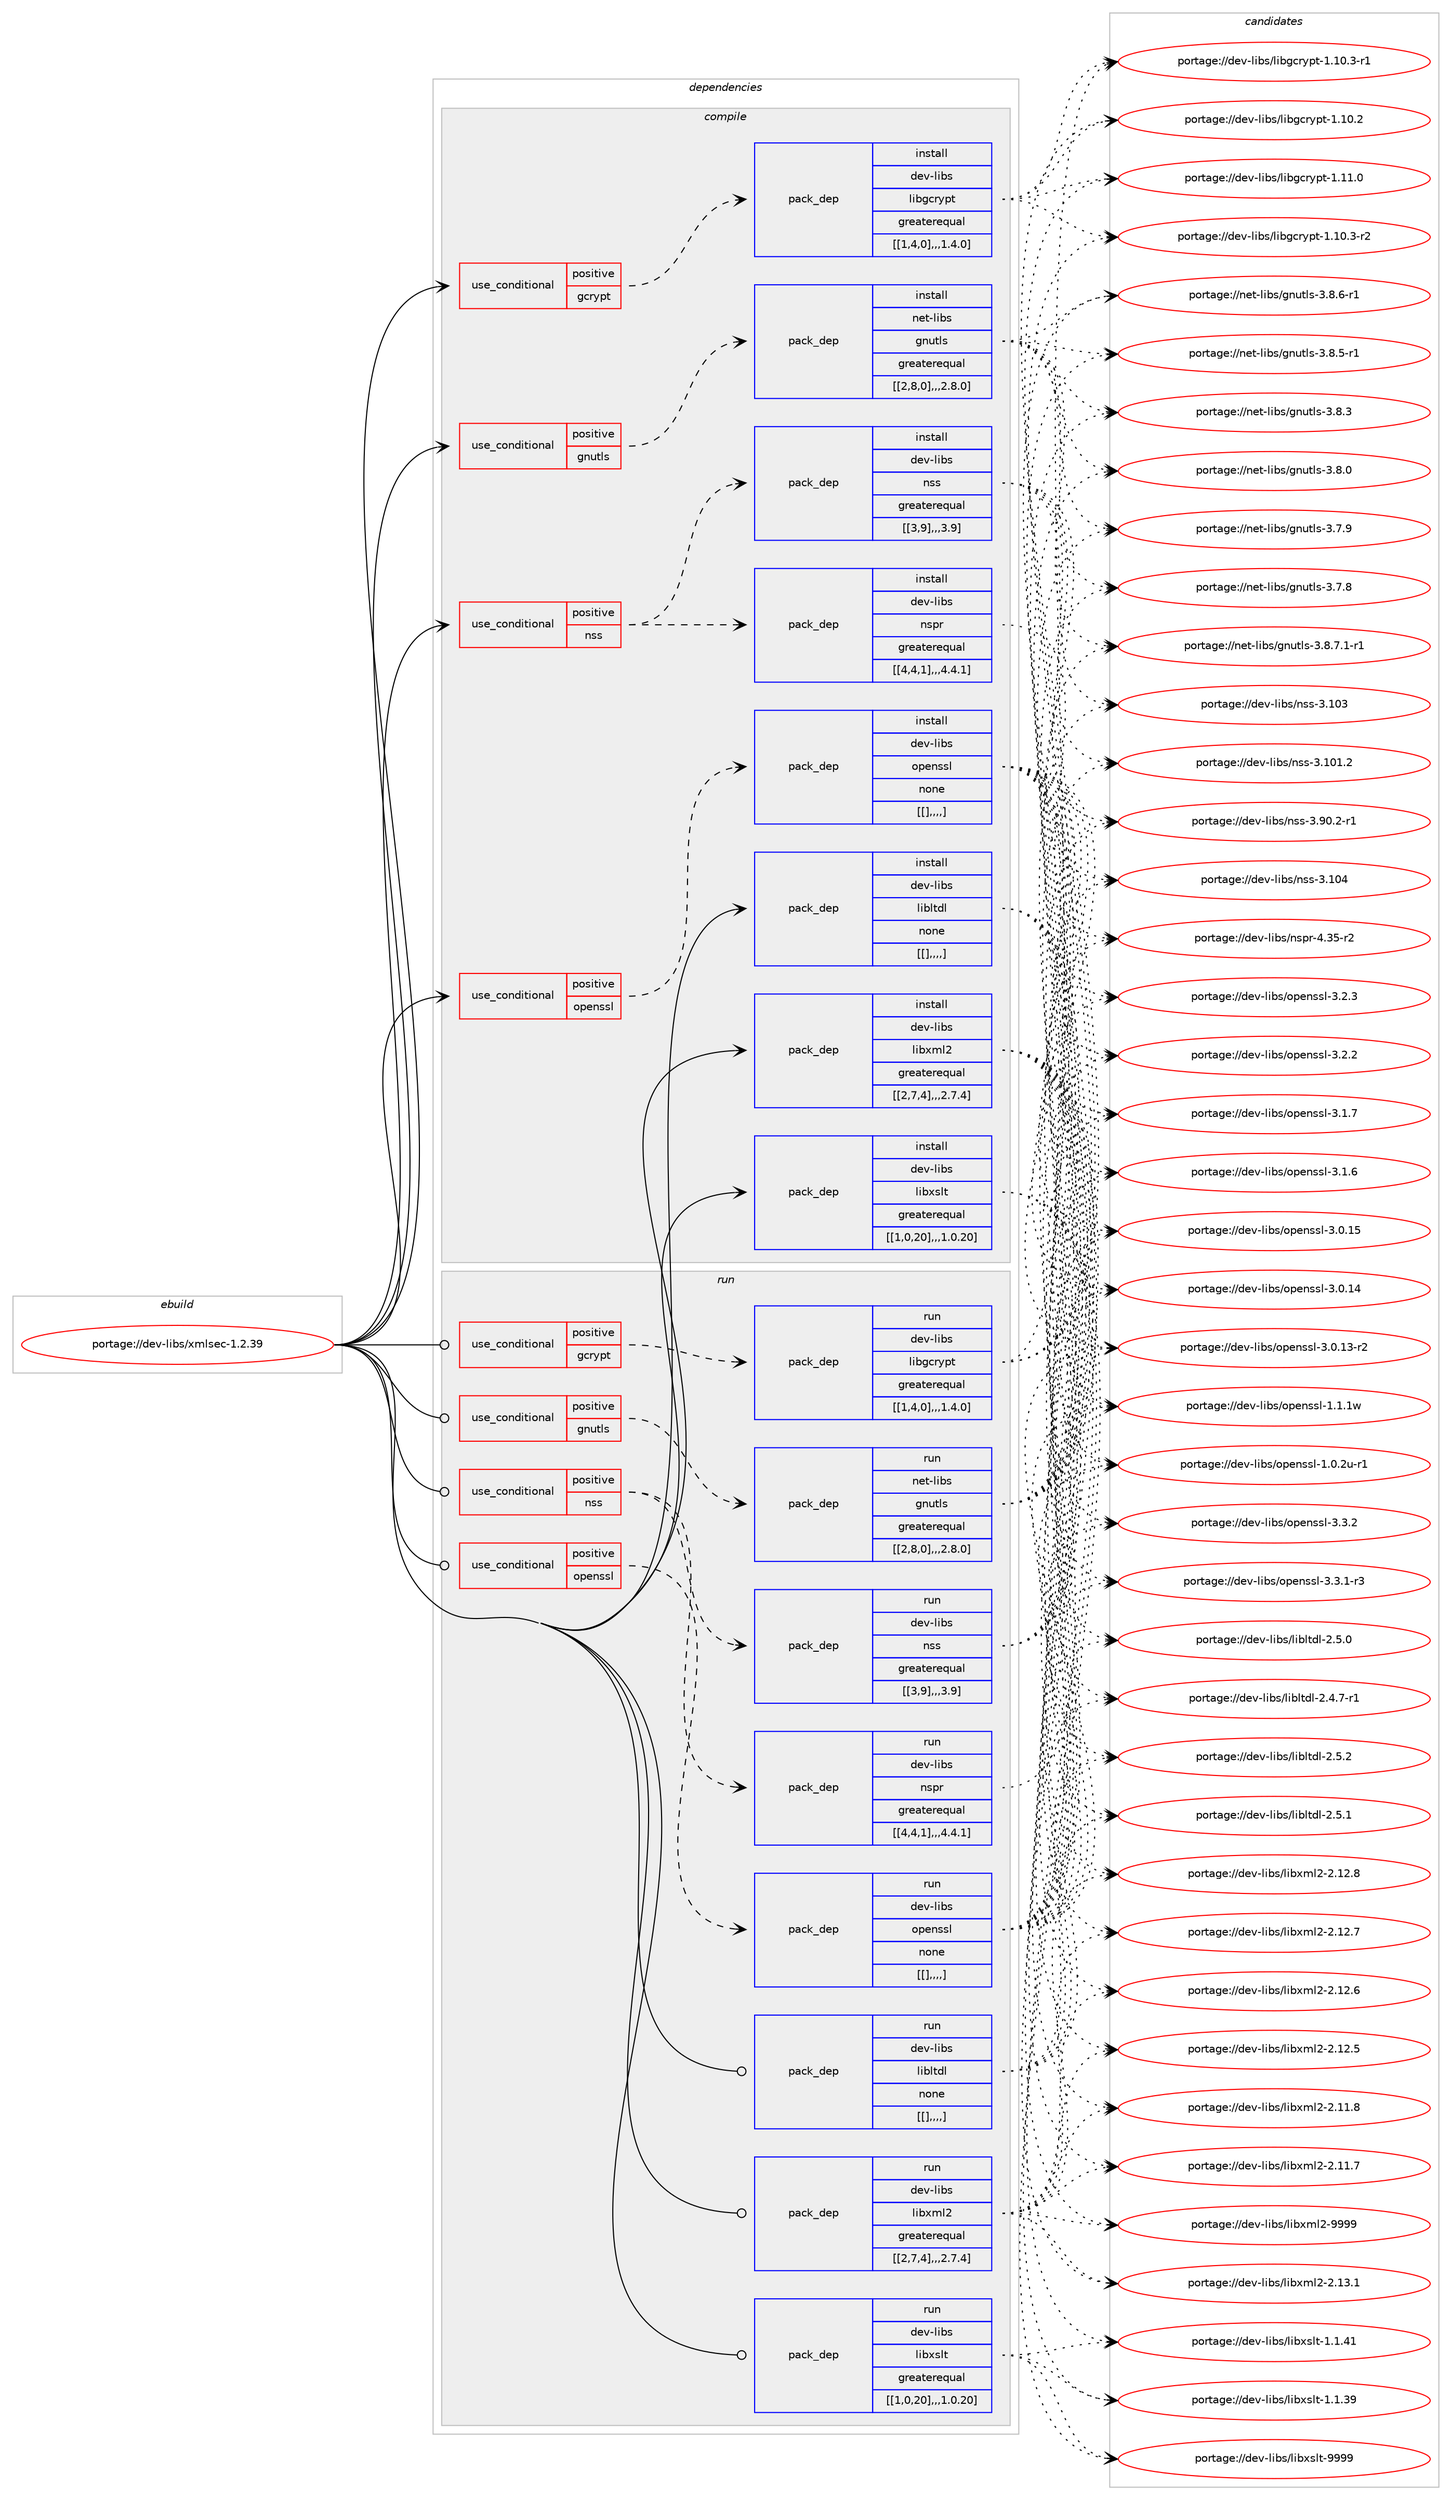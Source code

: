 digraph prolog {

# *************
# Graph options
# *************

newrank=true;
concentrate=true;
compound=true;
graph [rankdir=LR,fontname=Helvetica,fontsize=10,ranksep=1.5];#, ranksep=2.5, nodesep=0.2];
edge  [arrowhead=vee];
node  [fontname=Helvetica,fontsize=10];

# **********
# The ebuild
# **********

subgraph cluster_leftcol {
color=gray;
label=<<i>ebuild</i>>;
id [label="portage://dev-libs/xmlsec-1.2.39", color=red, width=4, href="../dev-libs/xmlsec-1.2.39.svg"];
}

# ****************
# The dependencies
# ****************

subgraph cluster_midcol {
color=gray;
label=<<i>dependencies</i>>;
subgraph cluster_compile {
fillcolor="#eeeeee";
style=filled;
label=<<i>compile</i>>;
subgraph cond29701 {
dependency117126 [label=<<TABLE BORDER="0" CELLBORDER="1" CELLSPACING="0" CELLPADDING="4"><TR><TD ROWSPAN="3" CELLPADDING="10">use_conditional</TD></TR><TR><TD>positive</TD></TR><TR><TD>gcrypt</TD></TR></TABLE>>, shape=none, color=red];
subgraph pack86261 {
dependency117127 [label=<<TABLE BORDER="0" CELLBORDER="1" CELLSPACING="0" CELLPADDING="4" WIDTH="220"><TR><TD ROWSPAN="6" CELLPADDING="30">pack_dep</TD></TR><TR><TD WIDTH="110">install</TD></TR><TR><TD>dev-libs</TD></TR><TR><TD>libgcrypt</TD></TR><TR><TD>greaterequal</TD></TR><TR><TD>[[1,4,0],,,1.4.0]</TD></TR></TABLE>>, shape=none, color=blue];
}
dependency117126:e -> dependency117127:w [weight=20,style="dashed",arrowhead="vee"];
}
id:e -> dependency117126:w [weight=20,style="solid",arrowhead="vee"];
subgraph cond29702 {
dependency117128 [label=<<TABLE BORDER="0" CELLBORDER="1" CELLSPACING="0" CELLPADDING="4"><TR><TD ROWSPAN="3" CELLPADDING="10">use_conditional</TD></TR><TR><TD>positive</TD></TR><TR><TD>gnutls</TD></TR></TABLE>>, shape=none, color=red];
subgraph pack86262 {
dependency117129 [label=<<TABLE BORDER="0" CELLBORDER="1" CELLSPACING="0" CELLPADDING="4" WIDTH="220"><TR><TD ROWSPAN="6" CELLPADDING="30">pack_dep</TD></TR><TR><TD WIDTH="110">install</TD></TR><TR><TD>net-libs</TD></TR><TR><TD>gnutls</TD></TR><TR><TD>greaterequal</TD></TR><TR><TD>[[2,8,0],,,2.8.0]</TD></TR></TABLE>>, shape=none, color=blue];
}
dependency117128:e -> dependency117129:w [weight=20,style="dashed",arrowhead="vee"];
}
id:e -> dependency117128:w [weight=20,style="solid",arrowhead="vee"];
subgraph cond29703 {
dependency117130 [label=<<TABLE BORDER="0" CELLBORDER="1" CELLSPACING="0" CELLPADDING="4"><TR><TD ROWSPAN="3" CELLPADDING="10">use_conditional</TD></TR><TR><TD>positive</TD></TR><TR><TD>nss</TD></TR></TABLE>>, shape=none, color=red];
subgraph pack86263 {
dependency117131 [label=<<TABLE BORDER="0" CELLBORDER="1" CELLSPACING="0" CELLPADDING="4" WIDTH="220"><TR><TD ROWSPAN="6" CELLPADDING="30">pack_dep</TD></TR><TR><TD WIDTH="110">install</TD></TR><TR><TD>dev-libs</TD></TR><TR><TD>nspr</TD></TR><TR><TD>greaterequal</TD></TR><TR><TD>[[4,4,1],,,4.4.1]</TD></TR></TABLE>>, shape=none, color=blue];
}
dependency117130:e -> dependency117131:w [weight=20,style="dashed",arrowhead="vee"];
subgraph pack86264 {
dependency117132 [label=<<TABLE BORDER="0" CELLBORDER="1" CELLSPACING="0" CELLPADDING="4" WIDTH="220"><TR><TD ROWSPAN="6" CELLPADDING="30">pack_dep</TD></TR><TR><TD WIDTH="110">install</TD></TR><TR><TD>dev-libs</TD></TR><TR><TD>nss</TD></TR><TR><TD>greaterequal</TD></TR><TR><TD>[[3,9],,,3.9]</TD></TR></TABLE>>, shape=none, color=blue];
}
dependency117130:e -> dependency117132:w [weight=20,style="dashed",arrowhead="vee"];
}
id:e -> dependency117130:w [weight=20,style="solid",arrowhead="vee"];
subgraph cond29704 {
dependency117133 [label=<<TABLE BORDER="0" CELLBORDER="1" CELLSPACING="0" CELLPADDING="4"><TR><TD ROWSPAN="3" CELLPADDING="10">use_conditional</TD></TR><TR><TD>positive</TD></TR><TR><TD>openssl</TD></TR></TABLE>>, shape=none, color=red];
subgraph pack86265 {
dependency117134 [label=<<TABLE BORDER="0" CELLBORDER="1" CELLSPACING="0" CELLPADDING="4" WIDTH="220"><TR><TD ROWSPAN="6" CELLPADDING="30">pack_dep</TD></TR><TR><TD WIDTH="110">install</TD></TR><TR><TD>dev-libs</TD></TR><TR><TD>openssl</TD></TR><TR><TD>none</TD></TR><TR><TD>[[],,,,]</TD></TR></TABLE>>, shape=none, color=blue];
}
dependency117133:e -> dependency117134:w [weight=20,style="dashed",arrowhead="vee"];
}
id:e -> dependency117133:w [weight=20,style="solid",arrowhead="vee"];
subgraph pack86266 {
dependency117135 [label=<<TABLE BORDER="0" CELLBORDER="1" CELLSPACING="0" CELLPADDING="4" WIDTH="220"><TR><TD ROWSPAN="6" CELLPADDING="30">pack_dep</TD></TR><TR><TD WIDTH="110">install</TD></TR><TR><TD>dev-libs</TD></TR><TR><TD>libltdl</TD></TR><TR><TD>none</TD></TR><TR><TD>[[],,,,]</TD></TR></TABLE>>, shape=none, color=blue];
}
id:e -> dependency117135:w [weight=20,style="solid",arrowhead="vee"];
subgraph pack86267 {
dependency117136 [label=<<TABLE BORDER="0" CELLBORDER="1" CELLSPACING="0" CELLPADDING="4" WIDTH="220"><TR><TD ROWSPAN="6" CELLPADDING="30">pack_dep</TD></TR><TR><TD WIDTH="110">install</TD></TR><TR><TD>dev-libs</TD></TR><TR><TD>libxml2</TD></TR><TR><TD>greaterequal</TD></TR><TR><TD>[[2,7,4],,,2.7.4]</TD></TR></TABLE>>, shape=none, color=blue];
}
id:e -> dependency117136:w [weight=20,style="solid",arrowhead="vee"];
subgraph pack86268 {
dependency117137 [label=<<TABLE BORDER="0" CELLBORDER="1" CELLSPACING="0" CELLPADDING="4" WIDTH="220"><TR><TD ROWSPAN="6" CELLPADDING="30">pack_dep</TD></TR><TR><TD WIDTH="110">install</TD></TR><TR><TD>dev-libs</TD></TR><TR><TD>libxslt</TD></TR><TR><TD>greaterequal</TD></TR><TR><TD>[[1,0,20],,,1.0.20]</TD></TR></TABLE>>, shape=none, color=blue];
}
id:e -> dependency117137:w [weight=20,style="solid",arrowhead="vee"];
}
subgraph cluster_compileandrun {
fillcolor="#eeeeee";
style=filled;
label=<<i>compile and run</i>>;
}
subgraph cluster_run {
fillcolor="#eeeeee";
style=filled;
label=<<i>run</i>>;
subgraph cond29705 {
dependency117138 [label=<<TABLE BORDER="0" CELLBORDER="1" CELLSPACING="0" CELLPADDING="4"><TR><TD ROWSPAN="3" CELLPADDING="10">use_conditional</TD></TR><TR><TD>positive</TD></TR><TR><TD>gcrypt</TD></TR></TABLE>>, shape=none, color=red];
subgraph pack86269 {
dependency117139 [label=<<TABLE BORDER="0" CELLBORDER="1" CELLSPACING="0" CELLPADDING="4" WIDTH="220"><TR><TD ROWSPAN="6" CELLPADDING="30">pack_dep</TD></TR><TR><TD WIDTH="110">run</TD></TR><TR><TD>dev-libs</TD></TR><TR><TD>libgcrypt</TD></TR><TR><TD>greaterequal</TD></TR><TR><TD>[[1,4,0],,,1.4.0]</TD></TR></TABLE>>, shape=none, color=blue];
}
dependency117138:e -> dependency117139:w [weight=20,style="dashed",arrowhead="vee"];
}
id:e -> dependency117138:w [weight=20,style="solid",arrowhead="odot"];
subgraph cond29706 {
dependency117140 [label=<<TABLE BORDER="0" CELLBORDER="1" CELLSPACING="0" CELLPADDING="4"><TR><TD ROWSPAN="3" CELLPADDING="10">use_conditional</TD></TR><TR><TD>positive</TD></TR><TR><TD>gnutls</TD></TR></TABLE>>, shape=none, color=red];
subgraph pack86270 {
dependency117141 [label=<<TABLE BORDER="0" CELLBORDER="1" CELLSPACING="0" CELLPADDING="4" WIDTH="220"><TR><TD ROWSPAN="6" CELLPADDING="30">pack_dep</TD></TR><TR><TD WIDTH="110">run</TD></TR><TR><TD>net-libs</TD></TR><TR><TD>gnutls</TD></TR><TR><TD>greaterequal</TD></TR><TR><TD>[[2,8,0],,,2.8.0]</TD></TR></TABLE>>, shape=none, color=blue];
}
dependency117140:e -> dependency117141:w [weight=20,style="dashed",arrowhead="vee"];
}
id:e -> dependency117140:w [weight=20,style="solid",arrowhead="odot"];
subgraph cond29707 {
dependency117142 [label=<<TABLE BORDER="0" CELLBORDER="1" CELLSPACING="0" CELLPADDING="4"><TR><TD ROWSPAN="3" CELLPADDING="10">use_conditional</TD></TR><TR><TD>positive</TD></TR><TR><TD>nss</TD></TR></TABLE>>, shape=none, color=red];
subgraph pack86271 {
dependency117143 [label=<<TABLE BORDER="0" CELLBORDER="1" CELLSPACING="0" CELLPADDING="4" WIDTH="220"><TR><TD ROWSPAN="6" CELLPADDING="30">pack_dep</TD></TR><TR><TD WIDTH="110">run</TD></TR><TR><TD>dev-libs</TD></TR><TR><TD>nspr</TD></TR><TR><TD>greaterequal</TD></TR><TR><TD>[[4,4,1],,,4.4.1]</TD></TR></TABLE>>, shape=none, color=blue];
}
dependency117142:e -> dependency117143:w [weight=20,style="dashed",arrowhead="vee"];
subgraph pack86272 {
dependency117144 [label=<<TABLE BORDER="0" CELLBORDER="1" CELLSPACING="0" CELLPADDING="4" WIDTH="220"><TR><TD ROWSPAN="6" CELLPADDING="30">pack_dep</TD></TR><TR><TD WIDTH="110">run</TD></TR><TR><TD>dev-libs</TD></TR><TR><TD>nss</TD></TR><TR><TD>greaterequal</TD></TR><TR><TD>[[3,9],,,3.9]</TD></TR></TABLE>>, shape=none, color=blue];
}
dependency117142:e -> dependency117144:w [weight=20,style="dashed",arrowhead="vee"];
}
id:e -> dependency117142:w [weight=20,style="solid",arrowhead="odot"];
subgraph cond29708 {
dependency117145 [label=<<TABLE BORDER="0" CELLBORDER="1" CELLSPACING="0" CELLPADDING="4"><TR><TD ROWSPAN="3" CELLPADDING="10">use_conditional</TD></TR><TR><TD>positive</TD></TR><TR><TD>openssl</TD></TR></TABLE>>, shape=none, color=red];
subgraph pack86273 {
dependency117146 [label=<<TABLE BORDER="0" CELLBORDER="1" CELLSPACING="0" CELLPADDING="4" WIDTH="220"><TR><TD ROWSPAN="6" CELLPADDING="30">pack_dep</TD></TR><TR><TD WIDTH="110">run</TD></TR><TR><TD>dev-libs</TD></TR><TR><TD>openssl</TD></TR><TR><TD>none</TD></TR><TR><TD>[[],,,,]</TD></TR></TABLE>>, shape=none, color=blue];
}
dependency117145:e -> dependency117146:w [weight=20,style="dashed",arrowhead="vee"];
}
id:e -> dependency117145:w [weight=20,style="solid",arrowhead="odot"];
subgraph pack86274 {
dependency117147 [label=<<TABLE BORDER="0" CELLBORDER="1" CELLSPACING="0" CELLPADDING="4" WIDTH="220"><TR><TD ROWSPAN="6" CELLPADDING="30">pack_dep</TD></TR><TR><TD WIDTH="110">run</TD></TR><TR><TD>dev-libs</TD></TR><TR><TD>libltdl</TD></TR><TR><TD>none</TD></TR><TR><TD>[[],,,,]</TD></TR></TABLE>>, shape=none, color=blue];
}
id:e -> dependency117147:w [weight=20,style="solid",arrowhead="odot"];
subgraph pack86275 {
dependency117148 [label=<<TABLE BORDER="0" CELLBORDER="1" CELLSPACING="0" CELLPADDING="4" WIDTH="220"><TR><TD ROWSPAN="6" CELLPADDING="30">pack_dep</TD></TR><TR><TD WIDTH="110">run</TD></TR><TR><TD>dev-libs</TD></TR><TR><TD>libxml2</TD></TR><TR><TD>greaterequal</TD></TR><TR><TD>[[2,7,4],,,2.7.4]</TD></TR></TABLE>>, shape=none, color=blue];
}
id:e -> dependency117148:w [weight=20,style="solid",arrowhead="odot"];
subgraph pack86276 {
dependency117149 [label=<<TABLE BORDER="0" CELLBORDER="1" CELLSPACING="0" CELLPADDING="4" WIDTH="220"><TR><TD ROWSPAN="6" CELLPADDING="30">pack_dep</TD></TR><TR><TD WIDTH="110">run</TD></TR><TR><TD>dev-libs</TD></TR><TR><TD>libxslt</TD></TR><TR><TD>greaterequal</TD></TR><TR><TD>[[1,0,20],,,1.0.20]</TD></TR></TABLE>>, shape=none, color=blue];
}
id:e -> dependency117149:w [weight=20,style="solid",arrowhead="odot"];
}
}

# **************
# The candidates
# **************

subgraph cluster_choices {
rank=same;
color=gray;
label=<<i>candidates</i>>;

subgraph choice86261 {
color=black;
nodesep=1;
choice100101118451081059811547108105981039911412111211645494649494648 [label="portage://dev-libs/libgcrypt-1.11.0", color=red, width=4,href="../dev-libs/libgcrypt-1.11.0.svg"];
choice1001011184510810598115471081059810399114121112116454946494846514511450 [label="portage://dev-libs/libgcrypt-1.10.3-r2", color=red, width=4,href="../dev-libs/libgcrypt-1.10.3-r2.svg"];
choice1001011184510810598115471081059810399114121112116454946494846514511449 [label="portage://dev-libs/libgcrypt-1.10.3-r1", color=red, width=4,href="../dev-libs/libgcrypt-1.10.3-r1.svg"];
choice100101118451081059811547108105981039911412111211645494649484650 [label="portage://dev-libs/libgcrypt-1.10.2", color=red, width=4,href="../dev-libs/libgcrypt-1.10.2.svg"];
dependency117127:e -> choice100101118451081059811547108105981039911412111211645494649494648:w [style=dotted,weight="100"];
dependency117127:e -> choice1001011184510810598115471081059810399114121112116454946494846514511450:w [style=dotted,weight="100"];
dependency117127:e -> choice1001011184510810598115471081059810399114121112116454946494846514511449:w [style=dotted,weight="100"];
dependency117127:e -> choice100101118451081059811547108105981039911412111211645494649484650:w [style=dotted,weight="100"];
}
subgraph choice86262 {
color=black;
nodesep=1;
choice11010111645108105981154710311011711610811545514656465546494511449 [label="portage://net-libs/gnutls-3.8.7.1-r1", color=red, width=4,href="../net-libs/gnutls-3.8.7.1-r1.svg"];
choice1101011164510810598115471031101171161081154551465646544511449 [label="portage://net-libs/gnutls-3.8.6-r1", color=red, width=4,href="../net-libs/gnutls-3.8.6-r1.svg"];
choice1101011164510810598115471031101171161081154551465646534511449 [label="portage://net-libs/gnutls-3.8.5-r1", color=red, width=4,href="../net-libs/gnutls-3.8.5-r1.svg"];
choice110101116451081059811547103110117116108115455146564651 [label="portage://net-libs/gnutls-3.8.3", color=red, width=4,href="../net-libs/gnutls-3.8.3.svg"];
choice110101116451081059811547103110117116108115455146564648 [label="portage://net-libs/gnutls-3.8.0", color=red, width=4,href="../net-libs/gnutls-3.8.0.svg"];
choice110101116451081059811547103110117116108115455146554657 [label="portage://net-libs/gnutls-3.7.9", color=red, width=4,href="../net-libs/gnutls-3.7.9.svg"];
choice110101116451081059811547103110117116108115455146554656 [label="portage://net-libs/gnutls-3.7.8", color=red, width=4,href="../net-libs/gnutls-3.7.8.svg"];
dependency117129:e -> choice11010111645108105981154710311011711610811545514656465546494511449:w [style=dotted,weight="100"];
dependency117129:e -> choice1101011164510810598115471031101171161081154551465646544511449:w [style=dotted,weight="100"];
dependency117129:e -> choice1101011164510810598115471031101171161081154551465646534511449:w [style=dotted,weight="100"];
dependency117129:e -> choice110101116451081059811547103110117116108115455146564651:w [style=dotted,weight="100"];
dependency117129:e -> choice110101116451081059811547103110117116108115455146564648:w [style=dotted,weight="100"];
dependency117129:e -> choice110101116451081059811547103110117116108115455146554657:w [style=dotted,weight="100"];
dependency117129:e -> choice110101116451081059811547103110117116108115455146554656:w [style=dotted,weight="100"];
}
subgraph choice86263 {
color=black;
nodesep=1;
choice10010111845108105981154711011511211445524651534511450 [label="portage://dev-libs/nspr-4.35-r2", color=red, width=4,href="../dev-libs/nspr-4.35-r2.svg"];
dependency117131:e -> choice10010111845108105981154711011511211445524651534511450:w [style=dotted,weight="100"];
}
subgraph choice86264 {
color=black;
nodesep=1;
choice100101118451081059811547110115115455146494852 [label="portage://dev-libs/nss-3.104", color=red, width=4,href="../dev-libs/nss-3.104.svg"];
choice100101118451081059811547110115115455146494851 [label="portage://dev-libs/nss-3.103", color=red, width=4,href="../dev-libs/nss-3.103.svg"];
choice1001011184510810598115471101151154551464948494650 [label="portage://dev-libs/nss-3.101.2", color=red, width=4,href="../dev-libs/nss-3.101.2.svg"];
choice100101118451081059811547110115115455146574846504511449 [label="portage://dev-libs/nss-3.90.2-r1", color=red, width=4,href="../dev-libs/nss-3.90.2-r1.svg"];
dependency117132:e -> choice100101118451081059811547110115115455146494852:w [style=dotted,weight="100"];
dependency117132:e -> choice100101118451081059811547110115115455146494851:w [style=dotted,weight="100"];
dependency117132:e -> choice1001011184510810598115471101151154551464948494650:w [style=dotted,weight="100"];
dependency117132:e -> choice100101118451081059811547110115115455146574846504511449:w [style=dotted,weight="100"];
}
subgraph choice86265 {
color=black;
nodesep=1;
choice100101118451081059811547111112101110115115108455146514650 [label="portage://dev-libs/openssl-3.3.2", color=red, width=4,href="../dev-libs/openssl-3.3.2.svg"];
choice1001011184510810598115471111121011101151151084551465146494511451 [label="portage://dev-libs/openssl-3.3.1-r3", color=red, width=4,href="../dev-libs/openssl-3.3.1-r3.svg"];
choice100101118451081059811547111112101110115115108455146504651 [label="portage://dev-libs/openssl-3.2.3", color=red, width=4,href="../dev-libs/openssl-3.2.3.svg"];
choice100101118451081059811547111112101110115115108455146504650 [label="portage://dev-libs/openssl-3.2.2", color=red, width=4,href="../dev-libs/openssl-3.2.2.svg"];
choice100101118451081059811547111112101110115115108455146494655 [label="portage://dev-libs/openssl-3.1.7", color=red, width=4,href="../dev-libs/openssl-3.1.7.svg"];
choice100101118451081059811547111112101110115115108455146494654 [label="portage://dev-libs/openssl-3.1.6", color=red, width=4,href="../dev-libs/openssl-3.1.6.svg"];
choice10010111845108105981154711111210111011511510845514648464953 [label="portage://dev-libs/openssl-3.0.15", color=red, width=4,href="../dev-libs/openssl-3.0.15.svg"];
choice10010111845108105981154711111210111011511510845514648464952 [label="portage://dev-libs/openssl-3.0.14", color=red, width=4,href="../dev-libs/openssl-3.0.14.svg"];
choice100101118451081059811547111112101110115115108455146484649514511450 [label="portage://dev-libs/openssl-3.0.13-r2", color=red, width=4,href="../dev-libs/openssl-3.0.13-r2.svg"];
choice100101118451081059811547111112101110115115108454946494649119 [label="portage://dev-libs/openssl-1.1.1w", color=red, width=4,href="../dev-libs/openssl-1.1.1w.svg"];
choice1001011184510810598115471111121011101151151084549464846501174511449 [label="portage://dev-libs/openssl-1.0.2u-r1", color=red, width=4,href="../dev-libs/openssl-1.0.2u-r1.svg"];
dependency117134:e -> choice100101118451081059811547111112101110115115108455146514650:w [style=dotted,weight="100"];
dependency117134:e -> choice1001011184510810598115471111121011101151151084551465146494511451:w [style=dotted,weight="100"];
dependency117134:e -> choice100101118451081059811547111112101110115115108455146504651:w [style=dotted,weight="100"];
dependency117134:e -> choice100101118451081059811547111112101110115115108455146504650:w [style=dotted,weight="100"];
dependency117134:e -> choice100101118451081059811547111112101110115115108455146494655:w [style=dotted,weight="100"];
dependency117134:e -> choice100101118451081059811547111112101110115115108455146494654:w [style=dotted,weight="100"];
dependency117134:e -> choice10010111845108105981154711111210111011511510845514648464953:w [style=dotted,weight="100"];
dependency117134:e -> choice10010111845108105981154711111210111011511510845514648464952:w [style=dotted,weight="100"];
dependency117134:e -> choice100101118451081059811547111112101110115115108455146484649514511450:w [style=dotted,weight="100"];
dependency117134:e -> choice100101118451081059811547111112101110115115108454946494649119:w [style=dotted,weight="100"];
dependency117134:e -> choice1001011184510810598115471111121011101151151084549464846501174511449:w [style=dotted,weight="100"];
}
subgraph choice86266 {
color=black;
nodesep=1;
choice10010111845108105981154710810598108116100108455046534650 [label="portage://dev-libs/libltdl-2.5.2", color=red, width=4,href="../dev-libs/libltdl-2.5.2.svg"];
choice10010111845108105981154710810598108116100108455046534649 [label="portage://dev-libs/libltdl-2.5.1", color=red, width=4,href="../dev-libs/libltdl-2.5.1.svg"];
choice10010111845108105981154710810598108116100108455046534648 [label="portage://dev-libs/libltdl-2.5.0", color=red, width=4,href="../dev-libs/libltdl-2.5.0.svg"];
choice100101118451081059811547108105981081161001084550465246554511449 [label="portage://dev-libs/libltdl-2.4.7-r1", color=red, width=4,href="../dev-libs/libltdl-2.4.7-r1.svg"];
dependency117135:e -> choice10010111845108105981154710810598108116100108455046534650:w [style=dotted,weight="100"];
dependency117135:e -> choice10010111845108105981154710810598108116100108455046534649:w [style=dotted,weight="100"];
dependency117135:e -> choice10010111845108105981154710810598108116100108455046534648:w [style=dotted,weight="100"];
dependency117135:e -> choice100101118451081059811547108105981081161001084550465246554511449:w [style=dotted,weight="100"];
}
subgraph choice86267 {
color=black;
nodesep=1;
choice10010111845108105981154710810598120109108504557575757 [label="portage://dev-libs/libxml2-9999", color=red, width=4,href="../dev-libs/libxml2-9999.svg"];
choice100101118451081059811547108105981201091085045504649514649 [label="portage://dev-libs/libxml2-2.13.1", color=red, width=4,href="../dev-libs/libxml2-2.13.1.svg"];
choice100101118451081059811547108105981201091085045504649504656 [label="portage://dev-libs/libxml2-2.12.8", color=red, width=4,href="../dev-libs/libxml2-2.12.8.svg"];
choice100101118451081059811547108105981201091085045504649504655 [label="portage://dev-libs/libxml2-2.12.7", color=red, width=4,href="../dev-libs/libxml2-2.12.7.svg"];
choice100101118451081059811547108105981201091085045504649504654 [label="portage://dev-libs/libxml2-2.12.6", color=red, width=4,href="../dev-libs/libxml2-2.12.6.svg"];
choice100101118451081059811547108105981201091085045504649504653 [label="portage://dev-libs/libxml2-2.12.5", color=red, width=4,href="../dev-libs/libxml2-2.12.5.svg"];
choice100101118451081059811547108105981201091085045504649494656 [label="portage://dev-libs/libxml2-2.11.8", color=red, width=4,href="../dev-libs/libxml2-2.11.8.svg"];
choice100101118451081059811547108105981201091085045504649494655 [label="portage://dev-libs/libxml2-2.11.7", color=red, width=4,href="../dev-libs/libxml2-2.11.7.svg"];
dependency117136:e -> choice10010111845108105981154710810598120109108504557575757:w [style=dotted,weight="100"];
dependency117136:e -> choice100101118451081059811547108105981201091085045504649514649:w [style=dotted,weight="100"];
dependency117136:e -> choice100101118451081059811547108105981201091085045504649504656:w [style=dotted,weight="100"];
dependency117136:e -> choice100101118451081059811547108105981201091085045504649504655:w [style=dotted,weight="100"];
dependency117136:e -> choice100101118451081059811547108105981201091085045504649504654:w [style=dotted,weight="100"];
dependency117136:e -> choice100101118451081059811547108105981201091085045504649504653:w [style=dotted,weight="100"];
dependency117136:e -> choice100101118451081059811547108105981201091085045504649494656:w [style=dotted,weight="100"];
dependency117136:e -> choice100101118451081059811547108105981201091085045504649494655:w [style=dotted,weight="100"];
}
subgraph choice86268 {
color=black;
nodesep=1;
choice100101118451081059811547108105981201151081164557575757 [label="portage://dev-libs/libxslt-9999", color=red, width=4,href="../dev-libs/libxslt-9999.svg"];
choice1001011184510810598115471081059812011510811645494649465249 [label="portage://dev-libs/libxslt-1.1.41", color=red, width=4,href="../dev-libs/libxslt-1.1.41.svg"];
choice1001011184510810598115471081059812011510811645494649465157 [label="portage://dev-libs/libxslt-1.1.39", color=red, width=4,href="../dev-libs/libxslt-1.1.39.svg"];
dependency117137:e -> choice100101118451081059811547108105981201151081164557575757:w [style=dotted,weight="100"];
dependency117137:e -> choice1001011184510810598115471081059812011510811645494649465249:w [style=dotted,weight="100"];
dependency117137:e -> choice1001011184510810598115471081059812011510811645494649465157:w [style=dotted,weight="100"];
}
subgraph choice86269 {
color=black;
nodesep=1;
choice100101118451081059811547108105981039911412111211645494649494648 [label="portage://dev-libs/libgcrypt-1.11.0", color=red, width=4,href="../dev-libs/libgcrypt-1.11.0.svg"];
choice1001011184510810598115471081059810399114121112116454946494846514511450 [label="portage://dev-libs/libgcrypt-1.10.3-r2", color=red, width=4,href="../dev-libs/libgcrypt-1.10.3-r2.svg"];
choice1001011184510810598115471081059810399114121112116454946494846514511449 [label="portage://dev-libs/libgcrypt-1.10.3-r1", color=red, width=4,href="../dev-libs/libgcrypt-1.10.3-r1.svg"];
choice100101118451081059811547108105981039911412111211645494649484650 [label="portage://dev-libs/libgcrypt-1.10.2", color=red, width=4,href="../dev-libs/libgcrypt-1.10.2.svg"];
dependency117139:e -> choice100101118451081059811547108105981039911412111211645494649494648:w [style=dotted,weight="100"];
dependency117139:e -> choice1001011184510810598115471081059810399114121112116454946494846514511450:w [style=dotted,weight="100"];
dependency117139:e -> choice1001011184510810598115471081059810399114121112116454946494846514511449:w [style=dotted,weight="100"];
dependency117139:e -> choice100101118451081059811547108105981039911412111211645494649484650:w [style=dotted,weight="100"];
}
subgraph choice86270 {
color=black;
nodesep=1;
choice11010111645108105981154710311011711610811545514656465546494511449 [label="portage://net-libs/gnutls-3.8.7.1-r1", color=red, width=4,href="../net-libs/gnutls-3.8.7.1-r1.svg"];
choice1101011164510810598115471031101171161081154551465646544511449 [label="portage://net-libs/gnutls-3.8.6-r1", color=red, width=4,href="../net-libs/gnutls-3.8.6-r1.svg"];
choice1101011164510810598115471031101171161081154551465646534511449 [label="portage://net-libs/gnutls-3.8.5-r1", color=red, width=4,href="../net-libs/gnutls-3.8.5-r1.svg"];
choice110101116451081059811547103110117116108115455146564651 [label="portage://net-libs/gnutls-3.8.3", color=red, width=4,href="../net-libs/gnutls-3.8.3.svg"];
choice110101116451081059811547103110117116108115455146564648 [label="portage://net-libs/gnutls-3.8.0", color=red, width=4,href="../net-libs/gnutls-3.8.0.svg"];
choice110101116451081059811547103110117116108115455146554657 [label="portage://net-libs/gnutls-3.7.9", color=red, width=4,href="../net-libs/gnutls-3.7.9.svg"];
choice110101116451081059811547103110117116108115455146554656 [label="portage://net-libs/gnutls-3.7.8", color=red, width=4,href="../net-libs/gnutls-3.7.8.svg"];
dependency117141:e -> choice11010111645108105981154710311011711610811545514656465546494511449:w [style=dotted,weight="100"];
dependency117141:e -> choice1101011164510810598115471031101171161081154551465646544511449:w [style=dotted,weight="100"];
dependency117141:e -> choice1101011164510810598115471031101171161081154551465646534511449:w [style=dotted,weight="100"];
dependency117141:e -> choice110101116451081059811547103110117116108115455146564651:w [style=dotted,weight="100"];
dependency117141:e -> choice110101116451081059811547103110117116108115455146564648:w [style=dotted,weight="100"];
dependency117141:e -> choice110101116451081059811547103110117116108115455146554657:w [style=dotted,weight="100"];
dependency117141:e -> choice110101116451081059811547103110117116108115455146554656:w [style=dotted,weight="100"];
}
subgraph choice86271 {
color=black;
nodesep=1;
choice10010111845108105981154711011511211445524651534511450 [label="portage://dev-libs/nspr-4.35-r2", color=red, width=4,href="../dev-libs/nspr-4.35-r2.svg"];
dependency117143:e -> choice10010111845108105981154711011511211445524651534511450:w [style=dotted,weight="100"];
}
subgraph choice86272 {
color=black;
nodesep=1;
choice100101118451081059811547110115115455146494852 [label="portage://dev-libs/nss-3.104", color=red, width=4,href="../dev-libs/nss-3.104.svg"];
choice100101118451081059811547110115115455146494851 [label="portage://dev-libs/nss-3.103", color=red, width=4,href="../dev-libs/nss-3.103.svg"];
choice1001011184510810598115471101151154551464948494650 [label="portage://dev-libs/nss-3.101.2", color=red, width=4,href="../dev-libs/nss-3.101.2.svg"];
choice100101118451081059811547110115115455146574846504511449 [label="portage://dev-libs/nss-3.90.2-r1", color=red, width=4,href="../dev-libs/nss-3.90.2-r1.svg"];
dependency117144:e -> choice100101118451081059811547110115115455146494852:w [style=dotted,weight="100"];
dependency117144:e -> choice100101118451081059811547110115115455146494851:w [style=dotted,weight="100"];
dependency117144:e -> choice1001011184510810598115471101151154551464948494650:w [style=dotted,weight="100"];
dependency117144:e -> choice100101118451081059811547110115115455146574846504511449:w [style=dotted,weight="100"];
}
subgraph choice86273 {
color=black;
nodesep=1;
choice100101118451081059811547111112101110115115108455146514650 [label="portage://dev-libs/openssl-3.3.2", color=red, width=4,href="../dev-libs/openssl-3.3.2.svg"];
choice1001011184510810598115471111121011101151151084551465146494511451 [label="portage://dev-libs/openssl-3.3.1-r3", color=red, width=4,href="../dev-libs/openssl-3.3.1-r3.svg"];
choice100101118451081059811547111112101110115115108455146504651 [label="portage://dev-libs/openssl-3.2.3", color=red, width=4,href="../dev-libs/openssl-3.2.3.svg"];
choice100101118451081059811547111112101110115115108455146504650 [label="portage://dev-libs/openssl-3.2.2", color=red, width=4,href="../dev-libs/openssl-3.2.2.svg"];
choice100101118451081059811547111112101110115115108455146494655 [label="portage://dev-libs/openssl-3.1.7", color=red, width=4,href="../dev-libs/openssl-3.1.7.svg"];
choice100101118451081059811547111112101110115115108455146494654 [label="portage://dev-libs/openssl-3.1.6", color=red, width=4,href="../dev-libs/openssl-3.1.6.svg"];
choice10010111845108105981154711111210111011511510845514648464953 [label="portage://dev-libs/openssl-3.0.15", color=red, width=4,href="../dev-libs/openssl-3.0.15.svg"];
choice10010111845108105981154711111210111011511510845514648464952 [label="portage://dev-libs/openssl-3.0.14", color=red, width=4,href="../dev-libs/openssl-3.0.14.svg"];
choice100101118451081059811547111112101110115115108455146484649514511450 [label="portage://dev-libs/openssl-3.0.13-r2", color=red, width=4,href="../dev-libs/openssl-3.0.13-r2.svg"];
choice100101118451081059811547111112101110115115108454946494649119 [label="portage://dev-libs/openssl-1.1.1w", color=red, width=4,href="../dev-libs/openssl-1.1.1w.svg"];
choice1001011184510810598115471111121011101151151084549464846501174511449 [label="portage://dev-libs/openssl-1.0.2u-r1", color=red, width=4,href="../dev-libs/openssl-1.0.2u-r1.svg"];
dependency117146:e -> choice100101118451081059811547111112101110115115108455146514650:w [style=dotted,weight="100"];
dependency117146:e -> choice1001011184510810598115471111121011101151151084551465146494511451:w [style=dotted,weight="100"];
dependency117146:e -> choice100101118451081059811547111112101110115115108455146504651:w [style=dotted,weight="100"];
dependency117146:e -> choice100101118451081059811547111112101110115115108455146504650:w [style=dotted,weight="100"];
dependency117146:e -> choice100101118451081059811547111112101110115115108455146494655:w [style=dotted,weight="100"];
dependency117146:e -> choice100101118451081059811547111112101110115115108455146494654:w [style=dotted,weight="100"];
dependency117146:e -> choice10010111845108105981154711111210111011511510845514648464953:w [style=dotted,weight="100"];
dependency117146:e -> choice10010111845108105981154711111210111011511510845514648464952:w [style=dotted,weight="100"];
dependency117146:e -> choice100101118451081059811547111112101110115115108455146484649514511450:w [style=dotted,weight="100"];
dependency117146:e -> choice100101118451081059811547111112101110115115108454946494649119:w [style=dotted,weight="100"];
dependency117146:e -> choice1001011184510810598115471111121011101151151084549464846501174511449:w [style=dotted,weight="100"];
}
subgraph choice86274 {
color=black;
nodesep=1;
choice10010111845108105981154710810598108116100108455046534650 [label="portage://dev-libs/libltdl-2.5.2", color=red, width=4,href="../dev-libs/libltdl-2.5.2.svg"];
choice10010111845108105981154710810598108116100108455046534649 [label="portage://dev-libs/libltdl-2.5.1", color=red, width=4,href="../dev-libs/libltdl-2.5.1.svg"];
choice10010111845108105981154710810598108116100108455046534648 [label="portage://dev-libs/libltdl-2.5.0", color=red, width=4,href="../dev-libs/libltdl-2.5.0.svg"];
choice100101118451081059811547108105981081161001084550465246554511449 [label="portage://dev-libs/libltdl-2.4.7-r1", color=red, width=4,href="../dev-libs/libltdl-2.4.7-r1.svg"];
dependency117147:e -> choice10010111845108105981154710810598108116100108455046534650:w [style=dotted,weight="100"];
dependency117147:e -> choice10010111845108105981154710810598108116100108455046534649:w [style=dotted,weight="100"];
dependency117147:e -> choice10010111845108105981154710810598108116100108455046534648:w [style=dotted,weight="100"];
dependency117147:e -> choice100101118451081059811547108105981081161001084550465246554511449:w [style=dotted,weight="100"];
}
subgraph choice86275 {
color=black;
nodesep=1;
choice10010111845108105981154710810598120109108504557575757 [label="portage://dev-libs/libxml2-9999", color=red, width=4,href="../dev-libs/libxml2-9999.svg"];
choice100101118451081059811547108105981201091085045504649514649 [label="portage://dev-libs/libxml2-2.13.1", color=red, width=4,href="../dev-libs/libxml2-2.13.1.svg"];
choice100101118451081059811547108105981201091085045504649504656 [label="portage://dev-libs/libxml2-2.12.8", color=red, width=4,href="../dev-libs/libxml2-2.12.8.svg"];
choice100101118451081059811547108105981201091085045504649504655 [label="portage://dev-libs/libxml2-2.12.7", color=red, width=4,href="../dev-libs/libxml2-2.12.7.svg"];
choice100101118451081059811547108105981201091085045504649504654 [label="portage://dev-libs/libxml2-2.12.6", color=red, width=4,href="../dev-libs/libxml2-2.12.6.svg"];
choice100101118451081059811547108105981201091085045504649504653 [label="portage://dev-libs/libxml2-2.12.5", color=red, width=4,href="../dev-libs/libxml2-2.12.5.svg"];
choice100101118451081059811547108105981201091085045504649494656 [label="portage://dev-libs/libxml2-2.11.8", color=red, width=4,href="../dev-libs/libxml2-2.11.8.svg"];
choice100101118451081059811547108105981201091085045504649494655 [label="portage://dev-libs/libxml2-2.11.7", color=red, width=4,href="../dev-libs/libxml2-2.11.7.svg"];
dependency117148:e -> choice10010111845108105981154710810598120109108504557575757:w [style=dotted,weight="100"];
dependency117148:e -> choice100101118451081059811547108105981201091085045504649514649:w [style=dotted,weight="100"];
dependency117148:e -> choice100101118451081059811547108105981201091085045504649504656:w [style=dotted,weight="100"];
dependency117148:e -> choice100101118451081059811547108105981201091085045504649504655:w [style=dotted,weight="100"];
dependency117148:e -> choice100101118451081059811547108105981201091085045504649504654:w [style=dotted,weight="100"];
dependency117148:e -> choice100101118451081059811547108105981201091085045504649504653:w [style=dotted,weight="100"];
dependency117148:e -> choice100101118451081059811547108105981201091085045504649494656:w [style=dotted,weight="100"];
dependency117148:e -> choice100101118451081059811547108105981201091085045504649494655:w [style=dotted,weight="100"];
}
subgraph choice86276 {
color=black;
nodesep=1;
choice100101118451081059811547108105981201151081164557575757 [label="portage://dev-libs/libxslt-9999", color=red, width=4,href="../dev-libs/libxslt-9999.svg"];
choice1001011184510810598115471081059812011510811645494649465249 [label="portage://dev-libs/libxslt-1.1.41", color=red, width=4,href="../dev-libs/libxslt-1.1.41.svg"];
choice1001011184510810598115471081059812011510811645494649465157 [label="portage://dev-libs/libxslt-1.1.39", color=red, width=4,href="../dev-libs/libxslt-1.1.39.svg"];
dependency117149:e -> choice100101118451081059811547108105981201151081164557575757:w [style=dotted,weight="100"];
dependency117149:e -> choice1001011184510810598115471081059812011510811645494649465249:w [style=dotted,weight="100"];
dependency117149:e -> choice1001011184510810598115471081059812011510811645494649465157:w [style=dotted,weight="100"];
}
}

}
